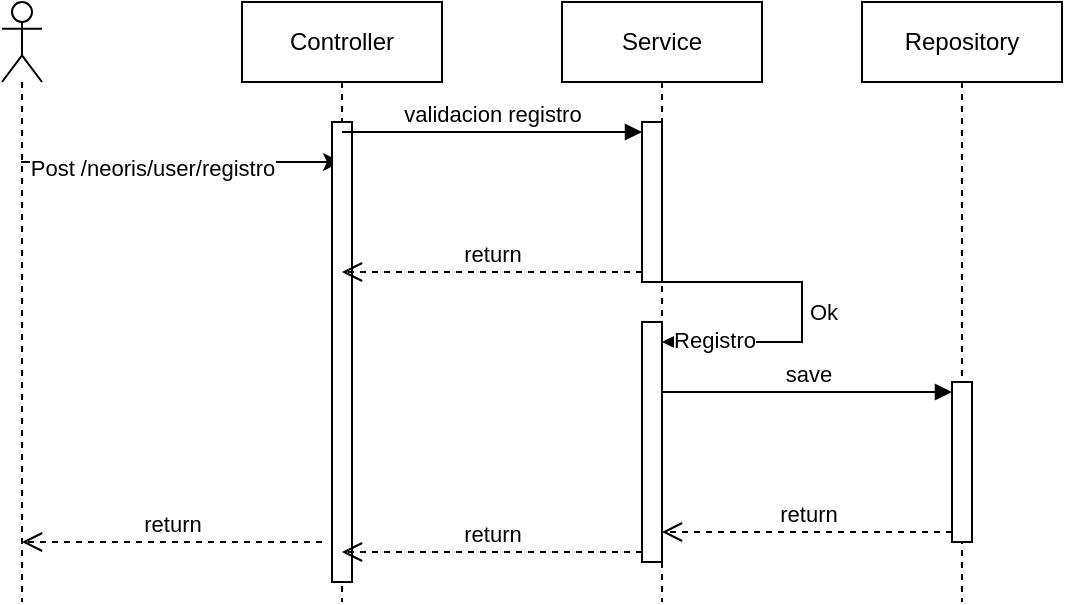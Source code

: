 <mxfile version="22.1.11" type="device">
  <diagram name="Page-1" id="2YBvvXClWsGukQMizWep">
    <mxGraphModel dx="1050" dy="522" grid="1" gridSize="10" guides="1" tooltips="1" connect="1" arrows="1" fold="1" page="1" pageScale="1" pageWidth="850" pageHeight="1100" math="0" shadow="0">
      <root>
        <mxCell id="0" />
        <mxCell id="1" parent="0" />
        <mxCell id="ty_Gd_E8p09g91dcB47R-13" style="rounded=0;orthogonalLoop=1;jettySize=auto;html=1;" edge="1" parent="1" target="ty_Gd_E8p09g91dcB47R-8">
          <mxGeometry relative="1" as="geometry">
            <mxPoint x="49.5" y="90" as="sourcePoint" />
            <mxPoint x="180" y="90" as="targetPoint" />
          </mxGeometry>
        </mxCell>
        <mxCell id="ty_Gd_E8p09g91dcB47R-14" value="Post /neoris/user/registro" style="edgeLabel;html=1;align=center;verticalAlign=middle;resizable=0;points=[];" vertex="1" connectable="0" parent="ty_Gd_E8p09g91dcB47R-13">
          <mxGeometry x="-0.184" y="-3" relative="1" as="geometry">
            <mxPoint as="offset" />
          </mxGeometry>
        </mxCell>
        <mxCell id="ty_Gd_E8p09g91dcB47R-7" value="" style="shape=umlLifeline;perimeter=lifelinePerimeter;whiteSpace=wrap;html=1;container=1;dropTarget=0;collapsible=0;recursiveResize=0;outlineConnect=0;portConstraint=eastwest;newEdgeStyle={&quot;curved&quot;:0,&quot;rounded&quot;:0};participant=umlActor;" vertex="1" parent="1">
          <mxGeometry x="40" y="10" width="20" height="300" as="geometry" />
        </mxCell>
        <mxCell id="ty_Gd_E8p09g91dcB47R-8" value="Controller" style="shape=umlLifeline;perimeter=lifelinePerimeter;whiteSpace=wrap;html=1;container=1;dropTarget=0;collapsible=0;recursiveResize=0;outlineConnect=0;portConstraint=eastwest;newEdgeStyle={&quot;curved&quot;:0,&quot;rounded&quot;:0};" vertex="1" parent="1">
          <mxGeometry x="160" y="10" width="100" height="300" as="geometry" />
        </mxCell>
        <mxCell id="ty_Gd_E8p09g91dcB47R-15" value="" style="html=1;points=[[0,0,0,0,5],[0,1,0,0,-5],[1,0,0,0,5],[1,1,0,0,-5]];perimeter=orthogonalPerimeter;outlineConnect=0;targetShapes=umlLifeline;portConstraint=eastwest;newEdgeStyle={&quot;curved&quot;:0,&quot;rounded&quot;:0};" vertex="1" parent="ty_Gd_E8p09g91dcB47R-8">
          <mxGeometry x="45" y="60" width="10" height="230" as="geometry" />
        </mxCell>
        <mxCell id="ty_Gd_E8p09g91dcB47R-9" value="Service" style="shape=umlLifeline;perimeter=lifelinePerimeter;whiteSpace=wrap;html=1;container=1;dropTarget=0;collapsible=0;recursiveResize=0;outlineConnect=0;portConstraint=eastwest;newEdgeStyle={&quot;curved&quot;:0,&quot;rounded&quot;:0};" vertex="1" parent="1">
          <mxGeometry x="320" y="10" width="100" height="300" as="geometry" />
        </mxCell>
        <mxCell id="ty_Gd_E8p09g91dcB47R-18" value="" style="html=1;points=[[0,0,0,0,5],[0,1,0,0,-5],[1,0,0,0,5],[1,1,0,0,-5]];perimeter=orthogonalPerimeter;outlineConnect=0;targetShapes=umlLifeline;portConstraint=eastwest;newEdgeStyle={&quot;curved&quot;:0,&quot;rounded&quot;:0};" vertex="1" parent="ty_Gd_E8p09g91dcB47R-9">
          <mxGeometry x="40" y="60" width="10" height="80" as="geometry" />
        </mxCell>
        <mxCell id="ty_Gd_E8p09g91dcB47R-21" value="" style="html=1;points=[[0,0,0,0,5],[0,1,0,0,-5],[1,0,0,0,5],[1,1,0,0,-5]];perimeter=orthogonalPerimeter;outlineConnect=0;targetShapes=umlLifeline;portConstraint=eastwest;newEdgeStyle={&quot;curved&quot;:0,&quot;rounded&quot;:0};" vertex="1" parent="ty_Gd_E8p09g91dcB47R-9">
          <mxGeometry x="40" y="160" width="10" height="120" as="geometry" />
        </mxCell>
        <mxCell id="ty_Gd_E8p09g91dcB47R-10" value="Repository" style="shape=umlLifeline;perimeter=lifelinePerimeter;whiteSpace=wrap;html=1;container=1;dropTarget=0;collapsible=0;recursiveResize=0;outlineConnect=0;portConstraint=eastwest;newEdgeStyle={&quot;curved&quot;:0,&quot;rounded&quot;:0};" vertex="1" parent="1">
          <mxGeometry x="470" y="10" width="100" height="300" as="geometry" />
        </mxCell>
        <mxCell id="ty_Gd_E8p09g91dcB47R-26" value="" style="html=1;points=[[0,0,0,0,5],[0,1,0,0,-5],[1,0,0,0,5],[1,1,0,0,-5]];perimeter=orthogonalPerimeter;outlineConnect=0;targetShapes=umlLifeline;portConstraint=eastwest;newEdgeStyle={&quot;curved&quot;:0,&quot;rounded&quot;:0};" vertex="1" parent="ty_Gd_E8p09g91dcB47R-10">
          <mxGeometry x="45" y="190" width="10" height="80" as="geometry" />
        </mxCell>
        <mxCell id="ty_Gd_E8p09g91dcB47R-17" value="return" style="html=1;verticalAlign=bottom;endArrow=open;dashed=1;endSize=8;curved=0;rounded=0;" edge="1" parent="1">
          <mxGeometry relative="1" as="geometry">
            <mxPoint x="200" y="280" as="sourcePoint" />
            <mxPoint x="50" y="280" as="targetPoint" />
          </mxGeometry>
        </mxCell>
        <mxCell id="ty_Gd_E8p09g91dcB47R-19" value="validacion registro" style="html=1;verticalAlign=bottom;endArrow=block;curved=0;rounded=0;entryX=0;entryY=0;entryDx=0;entryDy=5;" edge="1" target="ty_Gd_E8p09g91dcB47R-18" parent="1" source="ty_Gd_E8p09g91dcB47R-8">
          <mxGeometry relative="1" as="geometry">
            <mxPoint x="290" y="75" as="sourcePoint" />
          </mxGeometry>
        </mxCell>
        <mxCell id="ty_Gd_E8p09g91dcB47R-20" value="return" style="html=1;verticalAlign=bottom;endArrow=open;dashed=1;endSize=8;curved=0;rounded=0;exitX=0;exitY=1;exitDx=0;exitDy=-5;" edge="1" source="ty_Gd_E8p09g91dcB47R-18" parent="1" target="ty_Gd_E8p09g91dcB47R-8">
          <mxGeometry relative="1" as="geometry">
            <mxPoint x="290" y="145" as="targetPoint" />
          </mxGeometry>
        </mxCell>
        <mxCell id="ty_Gd_E8p09g91dcB47R-23" value="return" style="html=1;verticalAlign=bottom;endArrow=open;dashed=1;endSize=8;curved=0;rounded=0;exitX=0;exitY=1;exitDx=0;exitDy=-5;" edge="1" source="ty_Gd_E8p09g91dcB47R-21" parent="1" target="ty_Gd_E8p09g91dcB47R-8">
          <mxGeometry relative="1" as="geometry">
            <mxPoint x="290" y="245" as="targetPoint" />
          </mxGeometry>
        </mxCell>
        <mxCell id="ty_Gd_E8p09g91dcB47R-25" value="Ok" style="html=1;align=left;spacingLeft=2;endArrow=block;rounded=0;edgeStyle=orthogonalEdgeStyle;curved=0;rounded=0;" edge="1" target="ty_Gd_E8p09g91dcB47R-9" parent="1" source="ty_Gd_E8p09g91dcB47R-9">
          <mxGeometry relative="1" as="geometry">
            <mxPoint x="410" y="150" as="sourcePoint" />
            <Array as="points">
              <mxPoint x="440" y="150" />
              <mxPoint x="440" y="180" />
            </Array>
            <mxPoint x="415" y="180" as="targetPoint" />
          </mxGeometry>
        </mxCell>
        <mxCell id="ty_Gd_E8p09g91dcB47R-29" value="Registro" style="edgeLabel;html=1;align=center;verticalAlign=middle;resizable=0;points=[];" vertex="1" connectable="0" parent="ty_Gd_E8p09g91dcB47R-25">
          <mxGeometry x="0.692" y="-1" relative="1" as="geometry">
            <mxPoint as="offset" />
          </mxGeometry>
        </mxCell>
        <mxCell id="ty_Gd_E8p09g91dcB47R-27" value="save" style="html=1;verticalAlign=bottom;endArrow=block;curved=0;rounded=0;entryX=0;entryY=0;entryDx=0;entryDy=5;" edge="1" target="ty_Gd_E8p09g91dcB47R-26" parent="1" source="ty_Gd_E8p09g91dcB47R-21">
          <mxGeometry relative="1" as="geometry">
            <mxPoint x="450" y="185" as="sourcePoint" />
          </mxGeometry>
        </mxCell>
        <mxCell id="ty_Gd_E8p09g91dcB47R-28" value="return" style="html=1;verticalAlign=bottom;endArrow=open;dashed=1;endSize=8;curved=0;rounded=0;exitX=0;exitY=1;exitDx=0;exitDy=-5;" edge="1" source="ty_Gd_E8p09g91dcB47R-26" parent="1" target="ty_Gd_E8p09g91dcB47R-9">
          <mxGeometry relative="1" as="geometry">
            <mxPoint x="450" y="255" as="targetPoint" />
          </mxGeometry>
        </mxCell>
      </root>
    </mxGraphModel>
  </diagram>
</mxfile>
